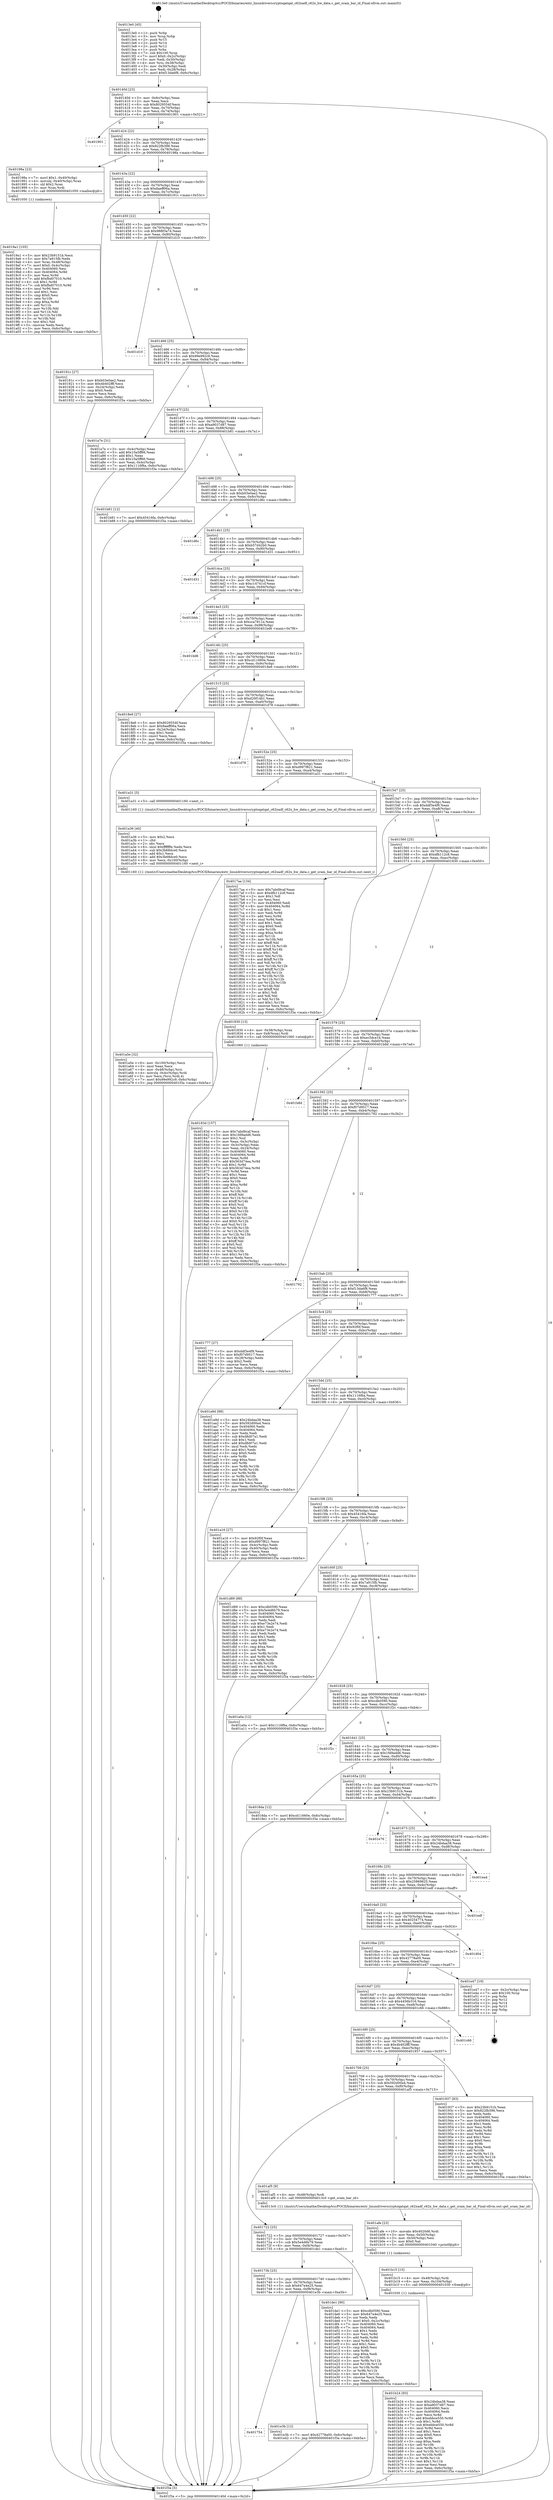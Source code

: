 digraph "0x4013e0" {
  label = "0x4013e0 (/mnt/c/Users/mathe/Desktop/tcc/POCII/binaries/extr_linuxdriverscryptoqatqat_c62xadf_c62x_hw_data.c_get_sram_bar_id_Final-ollvm.out::main(0))"
  labelloc = "t"
  node[shape=record]

  Entry [label="",width=0.3,height=0.3,shape=circle,fillcolor=black,style=filled]
  "0x40140d" [label="{
     0x40140d [23]\l
     | [instrs]\l
     &nbsp;&nbsp;0x40140d \<+3\>: mov -0x6c(%rbp),%eax\l
     &nbsp;&nbsp;0x401410 \<+2\>: mov %eax,%ecx\l
     &nbsp;&nbsp;0x401412 \<+6\>: sub $0x8029554f,%ecx\l
     &nbsp;&nbsp;0x401418 \<+3\>: mov %eax,-0x70(%rbp)\l
     &nbsp;&nbsp;0x40141b \<+3\>: mov %ecx,-0x74(%rbp)\l
     &nbsp;&nbsp;0x40141e \<+6\>: je 0000000000401901 \<main+0x521\>\l
  }"]
  "0x401901" [label="{
     0x401901\l
  }", style=dashed]
  "0x401424" [label="{
     0x401424 [22]\l
     | [instrs]\l
     &nbsp;&nbsp;0x401424 \<+5\>: jmp 0000000000401429 \<main+0x49\>\l
     &nbsp;&nbsp;0x401429 \<+3\>: mov -0x70(%rbp),%eax\l
     &nbsp;&nbsp;0x40142c \<+5\>: sub $0x822fb396,%eax\l
     &nbsp;&nbsp;0x401431 \<+3\>: mov %eax,-0x78(%rbp)\l
     &nbsp;&nbsp;0x401434 \<+6\>: je 000000000040198a \<main+0x5aa\>\l
  }"]
  Exit [label="",width=0.3,height=0.3,shape=circle,fillcolor=black,style=filled,peripheries=2]
  "0x40198a" [label="{
     0x40198a [23]\l
     | [instrs]\l
     &nbsp;&nbsp;0x40198a \<+7\>: movl $0x1,-0x40(%rbp)\l
     &nbsp;&nbsp;0x401991 \<+4\>: movslq -0x40(%rbp),%rax\l
     &nbsp;&nbsp;0x401995 \<+4\>: shl $0x2,%rax\l
     &nbsp;&nbsp;0x401999 \<+3\>: mov %rax,%rdi\l
     &nbsp;&nbsp;0x40199c \<+5\>: call 0000000000401050 \<malloc@plt\>\l
     | [calls]\l
     &nbsp;&nbsp;0x401050 \{1\} (unknown)\l
  }"]
  "0x40143a" [label="{
     0x40143a [22]\l
     | [instrs]\l
     &nbsp;&nbsp;0x40143a \<+5\>: jmp 000000000040143f \<main+0x5f\>\l
     &nbsp;&nbsp;0x40143f \<+3\>: mov -0x70(%rbp),%eax\l
     &nbsp;&nbsp;0x401442 \<+5\>: sub $0x8aeff06a,%eax\l
     &nbsp;&nbsp;0x401447 \<+3\>: mov %eax,-0x7c(%rbp)\l
     &nbsp;&nbsp;0x40144a \<+6\>: je 000000000040191c \<main+0x53c\>\l
  }"]
  "0x401754" [label="{
     0x401754\l
  }", style=dashed]
  "0x40191c" [label="{
     0x40191c [27]\l
     | [instrs]\l
     &nbsp;&nbsp;0x40191c \<+5\>: mov $0xb03e0ae2,%eax\l
     &nbsp;&nbsp;0x401921 \<+5\>: mov $0x4b402fff,%ecx\l
     &nbsp;&nbsp;0x401926 \<+3\>: mov -0x24(%rbp),%edx\l
     &nbsp;&nbsp;0x401929 \<+3\>: cmp $0x0,%edx\l
     &nbsp;&nbsp;0x40192c \<+3\>: cmove %ecx,%eax\l
     &nbsp;&nbsp;0x40192f \<+3\>: mov %eax,-0x6c(%rbp)\l
     &nbsp;&nbsp;0x401932 \<+5\>: jmp 0000000000401f3a \<main+0xb5a\>\l
  }"]
  "0x401450" [label="{
     0x401450 [22]\l
     | [instrs]\l
     &nbsp;&nbsp;0x401450 \<+5\>: jmp 0000000000401455 \<main+0x75\>\l
     &nbsp;&nbsp;0x401455 \<+3\>: mov -0x70(%rbp),%eax\l
     &nbsp;&nbsp;0x401458 \<+5\>: sub $0x988f3a74,%eax\l
     &nbsp;&nbsp;0x40145d \<+3\>: mov %eax,-0x80(%rbp)\l
     &nbsp;&nbsp;0x401460 \<+6\>: je 0000000000401d10 \<main+0x930\>\l
  }"]
  "0x401e3b" [label="{
     0x401e3b [12]\l
     | [instrs]\l
     &nbsp;&nbsp;0x401e3b \<+7\>: movl $0x42778a00,-0x6c(%rbp)\l
     &nbsp;&nbsp;0x401e42 \<+5\>: jmp 0000000000401f3a \<main+0xb5a\>\l
  }"]
  "0x401d10" [label="{
     0x401d10\l
  }", style=dashed]
  "0x401466" [label="{
     0x401466 [25]\l
     | [instrs]\l
     &nbsp;&nbsp;0x401466 \<+5\>: jmp 000000000040146b \<main+0x8b\>\l
     &nbsp;&nbsp;0x40146b \<+3\>: mov -0x70(%rbp),%eax\l
     &nbsp;&nbsp;0x40146e \<+5\>: sub $0x99e992c9,%eax\l
     &nbsp;&nbsp;0x401473 \<+6\>: mov %eax,-0x84(%rbp)\l
     &nbsp;&nbsp;0x401479 \<+6\>: je 0000000000401a7e \<main+0x69e\>\l
  }"]
  "0x40173b" [label="{
     0x40173b [25]\l
     | [instrs]\l
     &nbsp;&nbsp;0x40173b \<+5\>: jmp 0000000000401740 \<main+0x360\>\l
     &nbsp;&nbsp;0x401740 \<+3\>: mov -0x70(%rbp),%eax\l
     &nbsp;&nbsp;0x401743 \<+5\>: sub $0x647e4e25,%eax\l
     &nbsp;&nbsp;0x401748 \<+6\>: mov %eax,-0xf8(%rbp)\l
     &nbsp;&nbsp;0x40174e \<+6\>: je 0000000000401e3b \<main+0xa5b\>\l
  }"]
  "0x401a7e" [label="{
     0x401a7e [31]\l
     | [instrs]\l
     &nbsp;&nbsp;0x401a7e \<+3\>: mov -0x4c(%rbp),%eax\l
     &nbsp;&nbsp;0x401a81 \<+5\>: add $0x10a5ff66,%eax\l
     &nbsp;&nbsp;0x401a86 \<+3\>: add $0x1,%eax\l
     &nbsp;&nbsp;0x401a89 \<+5\>: sub $0x10a5ff66,%eax\l
     &nbsp;&nbsp;0x401a8e \<+3\>: mov %eax,-0x4c(%rbp)\l
     &nbsp;&nbsp;0x401a91 \<+7\>: movl $0x1116f6a,-0x6c(%rbp)\l
     &nbsp;&nbsp;0x401a98 \<+5\>: jmp 0000000000401f3a \<main+0xb5a\>\l
  }"]
  "0x40147f" [label="{
     0x40147f [25]\l
     | [instrs]\l
     &nbsp;&nbsp;0x40147f \<+5\>: jmp 0000000000401484 \<main+0xa4\>\l
     &nbsp;&nbsp;0x401484 \<+3\>: mov -0x70(%rbp),%eax\l
     &nbsp;&nbsp;0x401487 \<+5\>: sub $0xa9037d87,%eax\l
     &nbsp;&nbsp;0x40148c \<+6\>: mov %eax,-0x88(%rbp)\l
     &nbsp;&nbsp;0x401492 \<+6\>: je 0000000000401b81 \<main+0x7a1\>\l
  }"]
  "0x401de1" [label="{
     0x401de1 [90]\l
     | [instrs]\l
     &nbsp;&nbsp;0x401de1 \<+5\>: mov $0xcdb0590,%eax\l
     &nbsp;&nbsp;0x401de6 \<+5\>: mov $0x647e4e25,%ecx\l
     &nbsp;&nbsp;0x401deb \<+2\>: xor %edx,%edx\l
     &nbsp;&nbsp;0x401ded \<+7\>: movl $0x0,-0x2c(%rbp)\l
     &nbsp;&nbsp;0x401df4 \<+7\>: mov 0x404060,%esi\l
     &nbsp;&nbsp;0x401dfb \<+7\>: mov 0x404064,%edi\l
     &nbsp;&nbsp;0x401e02 \<+3\>: sub $0x1,%edx\l
     &nbsp;&nbsp;0x401e05 \<+3\>: mov %esi,%r8d\l
     &nbsp;&nbsp;0x401e08 \<+3\>: add %edx,%r8d\l
     &nbsp;&nbsp;0x401e0b \<+4\>: imul %r8d,%esi\l
     &nbsp;&nbsp;0x401e0f \<+3\>: and $0x1,%esi\l
     &nbsp;&nbsp;0x401e12 \<+3\>: cmp $0x0,%esi\l
     &nbsp;&nbsp;0x401e15 \<+4\>: sete %r9b\l
     &nbsp;&nbsp;0x401e19 \<+3\>: cmp $0xa,%edi\l
     &nbsp;&nbsp;0x401e1c \<+4\>: setl %r10b\l
     &nbsp;&nbsp;0x401e20 \<+3\>: mov %r9b,%r11b\l
     &nbsp;&nbsp;0x401e23 \<+3\>: and %r10b,%r11b\l
     &nbsp;&nbsp;0x401e26 \<+3\>: xor %r10b,%r9b\l
     &nbsp;&nbsp;0x401e29 \<+3\>: or %r9b,%r11b\l
     &nbsp;&nbsp;0x401e2c \<+4\>: test $0x1,%r11b\l
     &nbsp;&nbsp;0x401e30 \<+3\>: cmovne %ecx,%eax\l
     &nbsp;&nbsp;0x401e33 \<+3\>: mov %eax,-0x6c(%rbp)\l
     &nbsp;&nbsp;0x401e36 \<+5\>: jmp 0000000000401f3a \<main+0xb5a\>\l
  }"]
  "0x401b81" [label="{
     0x401b81 [12]\l
     | [instrs]\l
     &nbsp;&nbsp;0x401b81 \<+7\>: movl $0x45416fa,-0x6c(%rbp)\l
     &nbsp;&nbsp;0x401b88 \<+5\>: jmp 0000000000401f3a \<main+0xb5a\>\l
  }"]
  "0x401498" [label="{
     0x401498 [25]\l
     | [instrs]\l
     &nbsp;&nbsp;0x401498 \<+5\>: jmp 000000000040149d \<main+0xbd\>\l
     &nbsp;&nbsp;0x40149d \<+3\>: mov -0x70(%rbp),%eax\l
     &nbsp;&nbsp;0x4014a0 \<+5\>: sub $0xb03e0ae2,%eax\l
     &nbsp;&nbsp;0x4014a5 \<+6\>: mov %eax,-0x8c(%rbp)\l
     &nbsp;&nbsp;0x4014ab \<+6\>: je 0000000000401d6c \<main+0x98c\>\l
  }"]
  "0x401b24" [label="{
     0x401b24 [93]\l
     | [instrs]\l
     &nbsp;&nbsp;0x401b24 \<+5\>: mov $0x24bdaa38,%eax\l
     &nbsp;&nbsp;0x401b29 \<+5\>: mov $0xa9037d87,%esi\l
     &nbsp;&nbsp;0x401b2e \<+7\>: mov 0x404060,%ecx\l
     &nbsp;&nbsp;0x401b35 \<+7\>: mov 0x404064,%edx\l
     &nbsp;&nbsp;0x401b3c \<+3\>: mov %ecx,%r8d\l
     &nbsp;&nbsp;0x401b3f \<+7\>: add $0xebbce550,%r8d\l
     &nbsp;&nbsp;0x401b46 \<+4\>: sub $0x1,%r8d\l
     &nbsp;&nbsp;0x401b4a \<+7\>: sub $0xebbce550,%r8d\l
     &nbsp;&nbsp;0x401b51 \<+4\>: imul %r8d,%ecx\l
     &nbsp;&nbsp;0x401b55 \<+3\>: and $0x1,%ecx\l
     &nbsp;&nbsp;0x401b58 \<+3\>: cmp $0x0,%ecx\l
     &nbsp;&nbsp;0x401b5b \<+4\>: sete %r9b\l
     &nbsp;&nbsp;0x401b5f \<+3\>: cmp $0xa,%edx\l
     &nbsp;&nbsp;0x401b62 \<+4\>: setl %r10b\l
     &nbsp;&nbsp;0x401b66 \<+3\>: mov %r9b,%r11b\l
     &nbsp;&nbsp;0x401b69 \<+3\>: and %r10b,%r11b\l
     &nbsp;&nbsp;0x401b6c \<+3\>: xor %r10b,%r9b\l
     &nbsp;&nbsp;0x401b6f \<+3\>: or %r9b,%r11b\l
     &nbsp;&nbsp;0x401b72 \<+4\>: test $0x1,%r11b\l
     &nbsp;&nbsp;0x401b76 \<+3\>: cmovne %esi,%eax\l
     &nbsp;&nbsp;0x401b79 \<+3\>: mov %eax,-0x6c(%rbp)\l
     &nbsp;&nbsp;0x401b7c \<+5\>: jmp 0000000000401f3a \<main+0xb5a\>\l
  }"]
  "0x401d6c" [label="{
     0x401d6c\l
  }", style=dashed]
  "0x4014b1" [label="{
     0x4014b1 [25]\l
     | [instrs]\l
     &nbsp;&nbsp;0x4014b1 \<+5\>: jmp 00000000004014b6 \<main+0xd6\>\l
     &nbsp;&nbsp;0x4014b6 \<+3\>: mov -0x70(%rbp),%eax\l
     &nbsp;&nbsp;0x4014b9 \<+5\>: sub $0xb57d42b0,%eax\l
     &nbsp;&nbsp;0x4014be \<+6\>: mov %eax,-0x90(%rbp)\l
     &nbsp;&nbsp;0x4014c4 \<+6\>: je 0000000000401d31 \<main+0x951\>\l
  }"]
  "0x401b15" [label="{
     0x401b15 [15]\l
     | [instrs]\l
     &nbsp;&nbsp;0x401b15 \<+4\>: mov -0x48(%rbp),%rdi\l
     &nbsp;&nbsp;0x401b19 \<+6\>: mov %eax,-0x104(%rbp)\l
     &nbsp;&nbsp;0x401b1f \<+5\>: call 0000000000401030 \<free@plt\>\l
     | [calls]\l
     &nbsp;&nbsp;0x401030 \{1\} (unknown)\l
  }"]
  "0x401d31" [label="{
     0x401d31\l
  }", style=dashed]
  "0x4014ca" [label="{
     0x4014ca [25]\l
     | [instrs]\l
     &nbsp;&nbsp;0x4014ca \<+5\>: jmp 00000000004014cf \<main+0xef\>\l
     &nbsp;&nbsp;0x4014cf \<+3\>: mov -0x70(%rbp),%eax\l
     &nbsp;&nbsp;0x4014d2 \<+5\>: sub $0xc14741cf,%eax\l
     &nbsp;&nbsp;0x4014d7 \<+6\>: mov %eax,-0x94(%rbp)\l
     &nbsp;&nbsp;0x4014dd \<+6\>: je 0000000000401bbb \<main+0x7db\>\l
  }"]
  "0x401afe" [label="{
     0x401afe [23]\l
     | [instrs]\l
     &nbsp;&nbsp;0x401afe \<+10\>: movabs $0x4020d6,%rdi\l
     &nbsp;&nbsp;0x401b08 \<+3\>: mov %eax,-0x50(%rbp)\l
     &nbsp;&nbsp;0x401b0b \<+3\>: mov -0x50(%rbp),%esi\l
     &nbsp;&nbsp;0x401b0e \<+2\>: mov $0x0,%al\l
     &nbsp;&nbsp;0x401b10 \<+5\>: call 0000000000401040 \<printf@plt\>\l
     | [calls]\l
     &nbsp;&nbsp;0x401040 \{1\} (unknown)\l
  }"]
  "0x401bbb" [label="{
     0x401bbb\l
  }", style=dashed]
  "0x4014e3" [label="{
     0x4014e3 [25]\l
     | [instrs]\l
     &nbsp;&nbsp;0x4014e3 \<+5\>: jmp 00000000004014e8 \<main+0x108\>\l
     &nbsp;&nbsp;0x4014e8 \<+3\>: mov -0x70(%rbp),%eax\l
     &nbsp;&nbsp;0x4014eb \<+5\>: sub $0xcca7811e,%eax\l
     &nbsp;&nbsp;0x4014f0 \<+6\>: mov %eax,-0x98(%rbp)\l
     &nbsp;&nbsp;0x4014f6 \<+6\>: je 0000000000401bd6 \<main+0x7f6\>\l
  }"]
  "0x401722" [label="{
     0x401722 [25]\l
     | [instrs]\l
     &nbsp;&nbsp;0x401722 \<+5\>: jmp 0000000000401727 \<main+0x347\>\l
     &nbsp;&nbsp;0x401727 \<+3\>: mov -0x70(%rbp),%eax\l
     &nbsp;&nbsp;0x40172a \<+5\>: sub $0x5e4d6b79,%eax\l
     &nbsp;&nbsp;0x40172f \<+6\>: mov %eax,-0xf4(%rbp)\l
     &nbsp;&nbsp;0x401735 \<+6\>: je 0000000000401de1 \<main+0xa01\>\l
  }"]
  "0x401bd6" [label="{
     0x401bd6\l
  }", style=dashed]
  "0x4014fc" [label="{
     0x4014fc [25]\l
     | [instrs]\l
     &nbsp;&nbsp;0x4014fc \<+5\>: jmp 0000000000401501 \<main+0x121\>\l
     &nbsp;&nbsp;0x401501 \<+3\>: mov -0x70(%rbp),%eax\l
     &nbsp;&nbsp;0x401504 \<+5\>: sub $0xcd11660e,%eax\l
     &nbsp;&nbsp;0x401509 \<+6\>: mov %eax,-0x9c(%rbp)\l
     &nbsp;&nbsp;0x40150f \<+6\>: je 00000000004018e6 \<main+0x506\>\l
  }"]
  "0x401af5" [label="{
     0x401af5 [9]\l
     | [instrs]\l
     &nbsp;&nbsp;0x401af5 \<+4\>: mov -0x48(%rbp),%rdi\l
     &nbsp;&nbsp;0x401af9 \<+5\>: call 00000000004013c0 \<get_sram_bar_id\>\l
     | [calls]\l
     &nbsp;&nbsp;0x4013c0 \{1\} (/mnt/c/Users/mathe/Desktop/tcc/POCII/binaries/extr_linuxdriverscryptoqatqat_c62xadf_c62x_hw_data.c_get_sram_bar_id_Final-ollvm.out::get_sram_bar_id)\l
  }"]
  "0x4018e6" [label="{
     0x4018e6 [27]\l
     | [instrs]\l
     &nbsp;&nbsp;0x4018e6 \<+5\>: mov $0x8029554f,%eax\l
     &nbsp;&nbsp;0x4018eb \<+5\>: mov $0x8aeff06a,%ecx\l
     &nbsp;&nbsp;0x4018f0 \<+3\>: mov -0x24(%rbp),%edx\l
     &nbsp;&nbsp;0x4018f3 \<+3\>: cmp $0x1,%edx\l
     &nbsp;&nbsp;0x4018f6 \<+3\>: cmovl %ecx,%eax\l
     &nbsp;&nbsp;0x4018f9 \<+3\>: mov %eax,-0x6c(%rbp)\l
     &nbsp;&nbsp;0x4018fc \<+5\>: jmp 0000000000401f3a \<main+0xb5a\>\l
  }"]
  "0x401515" [label="{
     0x401515 [25]\l
     | [instrs]\l
     &nbsp;&nbsp;0x401515 \<+5\>: jmp 000000000040151a \<main+0x13a\>\l
     &nbsp;&nbsp;0x40151a \<+3\>: mov -0x70(%rbp),%eax\l
     &nbsp;&nbsp;0x40151d \<+5\>: sub $0xd20f14b1,%eax\l
     &nbsp;&nbsp;0x401522 \<+6\>: mov %eax,-0xa0(%rbp)\l
     &nbsp;&nbsp;0x401528 \<+6\>: je 0000000000401d78 \<main+0x998\>\l
  }"]
  "0x401a5e" [label="{
     0x401a5e [32]\l
     | [instrs]\l
     &nbsp;&nbsp;0x401a5e \<+6\>: mov -0x100(%rbp),%ecx\l
     &nbsp;&nbsp;0x401a64 \<+3\>: imul %eax,%ecx\l
     &nbsp;&nbsp;0x401a67 \<+4\>: mov -0x48(%rbp),%rsi\l
     &nbsp;&nbsp;0x401a6b \<+4\>: movslq -0x4c(%rbp),%rdi\l
     &nbsp;&nbsp;0x401a6f \<+3\>: mov %ecx,(%rsi,%rdi,4)\l
     &nbsp;&nbsp;0x401a72 \<+7\>: movl $0x99e992c9,-0x6c(%rbp)\l
     &nbsp;&nbsp;0x401a79 \<+5\>: jmp 0000000000401f3a \<main+0xb5a\>\l
  }"]
  "0x401d78" [label="{
     0x401d78\l
  }", style=dashed]
  "0x40152e" [label="{
     0x40152e [25]\l
     | [instrs]\l
     &nbsp;&nbsp;0x40152e \<+5\>: jmp 0000000000401533 \<main+0x153\>\l
     &nbsp;&nbsp;0x401533 \<+3\>: mov -0x70(%rbp),%eax\l
     &nbsp;&nbsp;0x401536 \<+5\>: sub $0xd997f821,%eax\l
     &nbsp;&nbsp;0x40153b \<+6\>: mov %eax,-0xa4(%rbp)\l
     &nbsp;&nbsp;0x401541 \<+6\>: je 0000000000401a31 \<main+0x651\>\l
  }"]
  "0x401a36" [label="{
     0x401a36 [40]\l
     | [instrs]\l
     &nbsp;&nbsp;0x401a36 \<+5\>: mov $0x2,%ecx\l
     &nbsp;&nbsp;0x401a3b \<+1\>: cltd\l
     &nbsp;&nbsp;0x401a3c \<+2\>: idiv %ecx\l
     &nbsp;&nbsp;0x401a3e \<+6\>: imul $0xfffffffe,%edx,%ecx\l
     &nbsp;&nbsp;0x401a44 \<+6\>: sub $0x3b68dce0,%ecx\l
     &nbsp;&nbsp;0x401a4a \<+3\>: add $0x1,%ecx\l
     &nbsp;&nbsp;0x401a4d \<+6\>: add $0x3b68dce0,%ecx\l
     &nbsp;&nbsp;0x401a53 \<+6\>: mov %ecx,-0x100(%rbp)\l
     &nbsp;&nbsp;0x401a59 \<+5\>: call 0000000000401160 \<next_i\>\l
     | [calls]\l
     &nbsp;&nbsp;0x401160 \{1\} (/mnt/c/Users/mathe/Desktop/tcc/POCII/binaries/extr_linuxdriverscryptoqatqat_c62xadf_c62x_hw_data.c_get_sram_bar_id_Final-ollvm.out::next_i)\l
  }"]
  "0x401a31" [label="{
     0x401a31 [5]\l
     | [instrs]\l
     &nbsp;&nbsp;0x401a31 \<+5\>: call 0000000000401160 \<next_i\>\l
     | [calls]\l
     &nbsp;&nbsp;0x401160 \{1\} (/mnt/c/Users/mathe/Desktop/tcc/POCII/binaries/extr_linuxdriverscryptoqatqat_c62xadf_c62x_hw_data.c_get_sram_bar_id_Final-ollvm.out::next_i)\l
  }"]
  "0x401547" [label="{
     0x401547 [25]\l
     | [instrs]\l
     &nbsp;&nbsp;0x401547 \<+5\>: jmp 000000000040154c \<main+0x16c\>\l
     &nbsp;&nbsp;0x40154c \<+3\>: mov -0x70(%rbp),%eax\l
     &nbsp;&nbsp;0x40154f \<+5\>: sub $0xddf3e4f9,%eax\l
     &nbsp;&nbsp;0x401554 \<+6\>: mov %eax,-0xa8(%rbp)\l
     &nbsp;&nbsp;0x40155a \<+6\>: je 00000000004017aa \<main+0x3ca\>\l
  }"]
  "0x4019a1" [label="{
     0x4019a1 [105]\l
     | [instrs]\l
     &nbsp;&nbsp;0x4019a1 \<+5\>: mov $0x23b9151b,%ecx\l
     &nbsp;&nbsp;0x4019a6 \<+5\>: mov $0x7a915fb,%edx\l
     &nbsp;&nbsp;0x4019ab \<+4\>: mov %rax,-0x48(%rbp)\l
     &nbsp;&nbsp;0x4019af \<+7\>: movl $0x0,-0x4c(%rbp)\l
     &nbsp;&nbsp;0x4019b6 \<+7\>: mov 0x404060,%esi\l
     &nbsp;&nbsp;0x4019bd \<+8\>: mov 0x404064,%r8d\l
     &nbsp;&nbsp;0x4019c5 \<+3\>: mov %esi,%r9d\l
     &nbsp;&nbsp;0x4019c8 \<+7\>: add $0xfbd07010,%r9d\l
     &nbsp;&nbsp;0x4019cf \<+4\>: sub $0x1,%r9d\l
     &nbsp;&nbsp;0x4019d3 \<+7\>: sub $0xfbd07010,%r9d\l
     &nbsp;&nbsp;0x4019da \<+4\>: imul %r9d,%esi\l
     &nbsp;&nbsp;0x4019de \<+3\>: and $0x1,%esi\l
     &nbsp;&nbsp;0x4019e1 \<+3\>: cmp $0x0,%esi\l
     &nbsp;&nbsp;0x4019e4 \<+4\>: sete %r10b\l
     &nbsp;&nbsp;0x4019e8 \<+4\>: cmp $0xa,%r8d\l
     &nbsp;&nbsp;0x4019ec \<+4\>: setl %r11b\l
     &nbsp;&nbsp;0x4019f0 \<+3\>: mov %r10b,%bl\l
     &nbsp;&nbsp;0x4019f3 \<+3\>: and %r11b,%bl\l
     &nbsp;&nbsp;0x4019f6 \<+3\>: xor %r11b,%r10b\l
     &nbsp;&nbsp;0x4019f9 \<+3\>: or %r10b,%bl\l
     &nbsp;&nbsp;0x4019fc \<+3\>: test $0x1,%bl\l
     &nbsp;&nbsp;0x4019ff \<+3\>: cmovne %edx,%ecx\l
     &nbsp;&nbsp;0x401a02 \<+3\>: mov %ecx,-0x6c(%rbp)\l
     &nbsp;&nbsp;0x401a05 \<+5\>: jmp 0000000000401f3a \<main+0xb5a\>\l
  }"]
  "0x4017aa" [label="{
     0x4017aa [134]\l
     | [instrs]\l
     &nbsp;&nbsp;0x4017aa \<+5\>: mov $0x7abd9caf,%eax\l
     &nbsp;&nbsp;0x4017af \<+5\>: mov $0xdfb112c8,%ecx\l
     &nbsp;&nbsp;0x4017b4 \<+2\>: mov $0x1,%dl\l
     &nbsp;&nbsp;0x4017b6 \<+2\>: xor %esi,%esi\l
     &nbsp;&nbsp;0x4017b8 \<+7\>: mov 0x404060,%edi\l
     &nbsp;&nbsp;0x4017bf \<+8\>: mov 0x404064,%r8d\l
     &nbsp;&nbsp;0x4017c7 \<+3\>: sub $0x1,%esi\l
     &nbsp;&nbsp;0x4017ca \<+3\>: mov %edi,%r9d\l
     &nbsp;&nbsp;0x4017cd \<+3\>: add %esi,%r9d\l
     &nbsp;&nbsp;0x4017d0 \<+4\>: imul %r9d,%edi\l
     &nbsp;&nbsp;0x4017d4 \<+3\>: and $0x1,%edi\l
     &nbsp;&nbsp;0x4017d7 \<+3\>: cmp $0x0,%edi\l
     &nbsp;&nbsp;0x4017da \<+4\>: sete %r10b\l
     &nbsp;&nbsp;0x4017de \<+4\>: cmp $0xa,%r8d\l
     &nbsp;&nbsp;0x4017e2 \<+4\>: setl %r11b\l
     &nbsp;&nbsp;0x4017e6 \<+3\>: mov %r10b,%bl\l
     &nbsp;&nbsp;0x4017e9 \<+3\>: xor $0xff,%bl\l
     &nbsp;&nbsp;0x4017ec \<+3\>: mov %r11b,%r14b\l
     &nbsp;&nbsp;0x4017ef \<+4\>: xor $0xff,%r14b\l
     &nbsp;&nbsp;0x4017f3 \<+3\>: xor $0x1,%dl\l
     &nbsp;&nbsp;0x4017f6 \<+3\>: mov %bl,%r15b\l
     &nbsp;&nbsp;0x4017f9 \<+4\>: and $0xff,%r15b\l
     &nbsp;&nbsp;0x4017fd \<+3\>: and %dl,%r10b\l
     &nbsp;&nbsp;0x401800 \<+3\>: mov %r14b,%r12b\l
     &nbsp;&nbsp;0x401803 \<+4\>: and $0xff,%r12b\l
     &nbsp;&nbsp;0x401807 \<+3\>: and %dl,%r11b\l
     &nbsp;&nbsp;0x40180a \<+3\>: or %r10b,%r15b\l
     &nbsp;&nbsp;0x40180d \<+3\>: or %r11b,%r12b\l
     &nbsp;&nbsp;0x401810 \<+3\>: xor %r12b,%r15b\l
     &nbsp;&nbsp;0x401813 \<+3\>: or %r14b,%bl\l
     &nbsp;&nbsp;0x401816 \<+3\>: xor $0xff,%bl\l
     &nbsp;&nbsp;0x401819 \<+3\>: or $0x1,%dl\l
     &nbsp;&nbsp;0x40181c \<+2\>: and %dl,%bl\l
     &nbsp;&nbsp;0x40181e \<+3\>: or %bl,%r15b\l
     &nbsp;&nbsp;0x401821 \<+4\>: test $0x1,%r15b\l
     &nbsp;&nbsp;0x401825 \<+3\>: cmovne %ecx,%eax\l
     &nbsp;&nbsp;0x401828 \<+3\>: mov %eax,-0x6c(%rbp)\l
     &nbsp;&nbsp;0x40182b \<+5\>: jmp 0000000000401f3a \<main+0xb5a\>\l
  }"]
  "0x401560" [label="{
     0x401560 [25]\l
     | [instrs]\l
     &nbsp;&nbsp;0x401560 \<+5\>: jmp 0000000000401565 \<main+0x185\>\l
     &nbsp;&nbsp;0x401565 \<+3\>: mov -0x70(%rbp),%eax\l
     &nbsp;&nbsp;0x401568 \<+5\>: sub $0xdfb112c8,%eax\l
     &nbsp;&nbsp;0x40156d \<+6\>: mov %eax,-0xac(%rbp)\l
     &nbsp;&nbsp;0x401573 \<+6\>: je 0000000000401830 \<main+0x450\>\l
  }"]
  "0x401709" [label="{
     0x401709 [25]\l
     | [instrs]\l
     &nbsp;&nbsp;0x401709 \<+5\>: jmp 000000000040170e \<main+0x32e\>\l
     &nbsp;&nbsp;0x40170e \<+3\>: mov -0x70(%rbp),%eax\l
     &nbsp;&nbsp;0x401711 \<+5\>: sub $0x592d00a4,%eax\l
     &nbsp;&nbsp;0x401716 \<+6\>: mov %eax,-0xf0(%rbp)\l
     &nbsp;&nbsp;0x40171c \<+6\>: je 0000000000401af5 \<main+0x715\>\l
  }"]
  "0x401830" [label="{
     0x401830 [13]\l
     | [instrs]\l
     &nbsp;&nbsp;0x401830 \<+4\>: mov -0x38(%rbp),%rax\l
     &nbsp;&nbsp;0x401834 \<+4\>: mov 0x8(%rax),%rdi\l
     &nbsp;&nbsp;0x401838 \<+5\>: call 0000000000401060 \<atoi@plt\>\l
     | [calls]\l
     &nbsp;&nbsp;0x401060 \{1\} (unknown)\l
  }"]
  "0x401579" [label="{
     0x401579 [25]\l
     | [instrs]\l
     &nbsp;&nbsp;0x401579 \<+5\>: jmp 000000000040157e \<main+0x19e\>\l
     &nbsp;&nbsp;0x40157e \<+3\>: mov -0x70(%rbp),%eax\l
     &nbsp;&nbsp;0x401581 \<+5\>: sub $0xec5dce1b,%eax\l
     &nbsp;&nbsp;0x401586 \<+6\>: mov %eax,-0xb0(%rbp)\l
     &nbsp;&nbsp;0x40158c \<+6\>: je 0000000000401b8d \<main+0x7ad\>\l
  }"]
  "0x401937" [label="{
     0x401937 [83]\l
     | [instrs]\l
     &nbsp;&nbsp;0x401937 \<+5\>: mov $0x23b9151b,%eax\l
     &nbsp;&nbsp;0x40193c \<+5\>: mov $0x822fb396,%ecx\l
     &nbsp;&nbsp;0x401941 \<+2\>: xor %edx,%edx\l
     &nbsp;&nbsp;0x401943 \<+7\>: mov 0x404060,%esi\l
     &nbsp;&nbsp;0x40194a \<+7\>: mov 0x404064,%edi\l
     &nbsp;&nbsp;0x401951 \<+3\>: sub $0x1,%edx\l
     &nbsp;&nbsp;0x401954 \<+3\>: mov %esi,%r8d\l
     &nbsp;&nbsp;0x401957 \<+3\>: add %edx,%r8d\l
     &nbsp;&nbsp;0x40195a \<+4\>: imul %r8d,%esi\l
     &nbsp;&nbsp;0x40195e \<+3\>: and $0x1,%esi\l
     &nbsp;&nbsp;0x401961 \<+3\>: cmp $0x0,%esi\l
     &nbsp;&nbsp;0x401964 \<+4\>: sete %r9b\l
     &nbsp;&nbsp;0x401968 \<+3\>: cmp $0xa,%edi\l
     &nbsp;&nbsp;0x40196b \<+4\>: setl %r10b\l
     &nbsp;&nbsp;0x40196f \<+3\>: mov %r9b,%r11b\l
     &nbsp;&nbsp;0x401972 \<+3\>: and %r10b,%r11b\l
     &nbsp;&nbsp;0x401975 \<+3\>: xor %r10b,%r9b\l
     &nbsp;&nbsp;0x401978 \<+3\>: or %r9b,%r11b\l
     &nbsp;&nbsp;0x40197b \<+4\>: test $0x1,%r11b\l
     &nbsp;&nbsp;0x40197f \<+3\>: cmovne %ecx,%eax\l
     &nbsp;&nbsp;0x401982 \<+3\>: mov %eax,-0x6c(%rbp)\l
     &nbsp;&nbsp;0x401985 \<+5\>: jmp 0000000000401f3a \<main+0xb5a\>\l
  }"]
  "0x401b8d" [label="{
     0x401b8d\l
  }", style=dashed]
  "0x401592" [label="{
     0x401592 [25]\l
     | [instrs]\l
     &nbsp;&nbsp;0x401592 \<+5\>: jmp 0000000000401597 \<main+0x1b7\>\l
     &nbsp;&nbsp;0x401597 \<+3\>: mov -0x70(%rbp),%eax\l
     &nbsp;&nbsp;0x40159a \<+5\>: sub $0xf07d9517,%eax\l
     &nbsp;&nbsp;0x40159f \<+6\>: mov %eax,-0xb4(%rbp)\l
     &nbsp;&nbsp;0x4015a5 \<+6\>: je 0000000000401792 \<main+0x3b2\>\l
  }"]
  "0x4016f0" [label="{
     0x4016f0 [25]\l
     | [instrs]\l
     &nbsp;&nbsp;0x4016f0 \<+5\>: jmp 00000000004016f5 \<main+0x315\>\l
     &nbsp;&nbsp;0x4016f5 \<+3\>: mov -0x70(%rbp),%eax\l
     &nbsp;&nbsp;0x4016f8 \<+5\>: sub $0x4b402fff,%eax\l
     &nbsp;&nbsp;0x4016fd \<+6\>: mov %eax,-0xec(%rbp)\l
     &nbsp;&nbsp;0x401703 \<+6\>: je 0000000000401937 \<main+0x557\>\l
  }"]
  "0x401792" [label="{
     0x401792\l
  }", style=dashed]
  "0x4015ab" [label="{
     0x4015ab [25]\l
     | [instrs]\l
     &nbsp;&nbsp;0x4015ab \<+5\>: jmp 00000000004015b0 \<main+0x1d0\>\l
     &nbsp;&nbsp;0x4015b0 \<+3\>: mov -0x70(%rbp),%eax\l
     &nbsp;&nbsp;0x4015b3 \<+5\>: sub $0xf13da6f8,%eax\l
     &nbsp;&nbsp;0x4015b8 \<+6\>: mov %eax,-0xb8(%rbp)\l
     &nbsp;&nbsp;0x4015be \<+6\>: je 0000000000401777 \<main+0x397\>\l
  }"]
  "0x401c66" [label="{
     0x401c66\l
  }", style=dashed]
  "0x401777" [label="{
     0x401777 [27]\l
     | [instrs]\l
     &nbsp;&nbsp;0x401777 \<+5\>: mov $0xddf3e4f9,%eax\l
     &nbsp;&nbsp;0x40177c \<+5\>: mov $0xf07d9517,%ecx\l
     &nbsp;&nbsp;0x401781 \<+3\>: mov -0x28(%rbp),%edx\l
     &nbsp;&nbsp;0x401784 \<+3\>: cmp $0x2,%edx\l
     &nbsp;&nbsp;0x401787 \<+3\>: cmovne %ecx,%eax\l
     &nbsp;&nbsp;0x40178a \<+3\>: mov %eax,-0x6c(%rbp)\l
     &nbsp;&nbsp;0x40178d \<+5\>: jmp 0000000000401f3a \<main+0xb5a\>\l
  }"]
  "0x4015c4" [label="{
     0x4015c4 [25]\l
     | [instrs]\l
     &nbsp;&nbsp;0x4015c4 \<+5\>: jmp 00000000004015c9 \<main+0x1e9\>\l
     &nbsp;&nbsp;0x4015c9 \<+3\>: mov -0x70(%rbp),%eax\l
     &nbsp;&nbsp;0x4015cc \<+5\>: sub $0x92f0f,%eax\l
     &nbsp;&nbsp;0x4015d1 \<+6\>: mov %eax,-0xbc(%rbp)\l
     &nbsp;&nbsp;0x4015d7 \<+6\>: je 0000000000401a9d \<main+0x6bd\>\l
  }"]
  "0x401f3a" [label="{
     0x401f3a [5]\l
     | [instrs]\l
     &nbsp;&nbsp;0x401f3a \<+5\>: jmp 000000000040140d \<main+0x2d\>\l
  }"]
  "0x4013e0" [label="{
     0x4013e0 [45]\l
     | [instrs]\l
     &nbsp;&nbsp;0x4013e0 \<+1\>: push %rbp\l
     &nbsp;&nbsp;0x4013e1 \<+3\>: mov %rsp,%rbp\l
     &nbsp;&nbsp;0x4013e4 \<+2\>: push %r15\l
     &nbsp;&nbsp;0x4013e6 \<+2\>: push %r14\l
     &nbsp;&nbsp;0x4013e8 \<+2\>: push %r12\l
     &nbsp;&nbsp;0x4013ea \<+1\>: push %rbx\l
     &nbsp;&nbsp;0x4013eb \<+7\>: sub $0x100,%rsp\l
     &nbsp;&nbsp;0x4013f2 \<+7\>: movl $0x0,-0x2c(%rbp)\l
     &nbsp;&nbsp;0x4013f9 \<+3\>: mov %edi,-0x30(%rbp)\l
     &nbsp;&nbsp;0x4013fc \<+4\>: mov %rsi,-0x38(%rbp)\l
     &nbsp;&nbsp;0x401400 \<+3\>: mov -0x30(%rbp),%edi\l
     &nbsp;&nbsp;0x401403 \<+3\>: mov %edi,-0x28(%rbp)\l
     &nbsp;&nbsp;0x401406 \<+7\>: movl $0xf13da6f8,-0x6c(%rbp)\l
  }"]
  "0x40183d" [label="{
     0x40183d [157]\l
     | [instrs]\l
     &nbsp;&nbsp;0x40183d \<+5\>: mov $0x7abd9caf,%ecx\l
     &nbsp;&nbsp;0x401842 \<+5\>: mov $0x1fd9add6,%edx\l
     &nbsp;&nbsp;0x401847 \<+3\>: mov $0x1,%sil\l
     &nbsp;&nbsp;0x40184a \<+3\>: mov %eax,-0x3c(%rbp)\l
     &nbsp;&nbsp;0x40184d \<+3\>: mov -0x3c(%rbp),%eax\l
     &nbsp;&nbsp;0x401850 \<+3\>: mov %eax,-0x24(%rbp)\l
     &nbsp;&nbsp;0x401853 \<+7\>: mov 0x404060,%eax\l
     &nbsp;&nbsp;0x40185a \<+8\>: mov 0x404064,%r8d\l
     &nbsp;&nbsp;0x401862 \<+3\>: mov %eax,%r9d\l
     &nbsp;&nbsp;0x401865 \<+7\>: add $0x563d74ea,%r9d\l
     &nbsp;&nbsp;0x40186c \<+4\>: sub $0x1,%r9d\l
     &nbsp;&nbsp;0x401870 \<+7\>: sub $0x563d74ea,%r9d\l
     &nbsp;&nbsp;0x401877 \<+4\>: imul %r9d,%eax\l
     &nbsp;&nbsp;0x40187b \<+3\>: and $0x1,%eax\l
     &nbsp;&nbsp;0x40187e \<+3\>: cmp $0x0,%eax\l
     &nbsp;&nbsp;0x401881 \<+4\>: sete %r10b\l
     &nbsp;&nbsp;0x401885 \<+4\>: cmp $0xa,%r8d\l
     &nbsp;&nbsp;0x401889 \<+4\>: setl %r11b\l
     &nbsp;&nbsp;0x40188d \<+3\>: mov %r10b,%bl\l
     &nbsp;&nbsp;0x401890 \<+3\>: xor $0xff,%bl\l
     &nbsp;&nbsp;0x401893 \<+3\>: mov %r11b,%r14b\l
     &nbsp;&nbsp;0x401896 \<+4\>: xor $0xff,%r14b\l
     &nbsp;&nbsp;0x40189a \<+4\>: xor $0x0,%sil\l
     &nbsp;&nbsp;0x40189e \<+3\>: mov %bl,%r15b\l
     &nbsp;&nbsp;0x4018a1 \<+4\>: and $0x0,%r15b\l
     &nbsp;&nbsp;0x4018a5 \<+3\>: and %sil,%r10b\l
     &nbsp;&nbsp;0x4018a8 \<+3\>: mov %r14b,%r12b\l
     &nbsp;&nbsp;0x4018ab \<+4\>: and $0x0,%r12b\l
     &nbsp;&nbsp;0x4018af \<+3\>: and %sil,%r11b\l
     &nbsp;&nbsp;0x4018b2 \<+3\>: or %r10b,%r15b\l
     &nbsp;&nbsp;0x4018b5 \<+3\>: or %r11b,%r12b\l
     &nbsp;&nbsp;0x4018b8 \<+3\>: xor %r12b,%r15b\l
     &nbsp;&nbsp;0x4018bb \<+3\>: or %r14b,%bl\l
     &nbsp;&nbsp;0x4018be \<+3\>: xor $0xff,%bl\l
     &nbsp;&nbsp;0x4018c1 \<+4\>: or $0x0,%sil\l
     &nbsp;&nbsp;0x4018c5 \<+3\>: and %sil,%bl\l
     &nbsp;&nbsp;0x4018c8 \<+3\>: or %bl,%r15b\l
     &nbsp;&nbsp;0x4018cb \<+4\>: test $0x1,%r15b\l
     &nbsp;&nbsp;0x4018cf \<+3\>: cmovne %edx,%ecx\l
     &nbsp;&nbsp;0x4018d2 \<+3\>: mov %ecx,-0x6c(%rbp)\l
     &nbsp;&nbsp;0x4018d5 \<+5\>: jmp 0000000000401f3a \<main+0xb5a\>\l
  }"]
  "0x4016d7" [label="{
     0x4016d7 [25]\l
     | [instrs]\l
     &nbsp;&nbsp;0x4016d7 \<+5\>: jmp 00000000004016dc \<main+0x2fc\>\l
     &nbsp;&nbsp;0x4016dc \<+3\>: mov -0x70(%rbp),%eax\l
     &nbsp;&nbsp;0x4016df \<+5\>: sub $0x4456b316,%eax\l
     &nbsp;&nbsp;0x4016e4 \<+6\>: mov %eax,-0xe8(%rbp)\l
     &nbsp;&nbsp;0x4016ea \<+6\>: je 0000000000401c66 \<main+0x886\>\l
  }"]
  "0x401a9d" [label="{
     0x401a9d [88]\l
     | [instrs]\l
     &nbsp;&nbsp;0x401a9d \<+5\>: mov $0x24bdaa38,%eax\l
     &nbsp;&nbsp;0x401aa2 \<+5\>: mov $0x592d00a4,%ecx\l
     &nbsp;&nbsp;0x401aa7 \<+7\>: mov 0x404060,%edx\l
     &nbsp;&nbsp;0x401aae \<+7\>: mov 0x404064,%esi\l
     &nbsp;&nbsp;0x401ab5 \<+2\>: mov %edx,%edi\l
     &nbsp;&nbsp;0x401ab7 \<+6\>: sub $0xd8d07a1,%edi\l
     &nbsp;&nbsp;0x401abd \<+3\>: sub $0x1,%edi\l
     &nbsp;&nbsp;0x401ac0 \<+6\>: add $0xd8d07a1,%edi\l
     &nbsp;&nbsp;0x401ac6 \<+3\>: imul %edi,%edx\l
     &nbsp;&nbsp;0x401ac9 \<+3\>: and $0x1,%edx\l
     &nbsp;&nbsp;0x401acc \<+3\>: cmp $0x0,%edx\l
     &nbsp;&nbsp;0x401acf \<+4\>: sete %r8b\l
     &nbsp;&nbsp;0x401ad3 \<+3\>: cmp $0xa,%esi\l
     &nbsp;&nbsp;0x401ad6 \<+4\>: setl %r9b\l
     &nbsp;&nbsp;0x401ada \<+3\>: mov %r8b,%r10b\l
     &nbsp;&nbsp;0x401add \<+3\>: and %r9b,%r10b\l
     &nbsp;&nbsp;0x401ae0 \<+3\>: xor %r9b,%r8b\l
     &nbsp;&nbsp;0x401ae3 \<+3\>: or %r8b,%r10b\l
     &nbsp;&nbsp;0x401ae6 \<+4\>: test $0x1,%r10b\l
     &nbsp;&nbsp;0x401aea \<+3\>: cmovne %ecx,%eax\l
     &nbsp;&nbsp;0x401aed \<+3\>: mov %eax,-0x6c(%rbp)\l
     &nbsp;&nbsp;0x401af0 \<+5\>: jmp 0000000000401f3a \<main+0xb5a\>\l
  }"]
  "0x4015dd" [label="{
     0x4015dd [25]\l
     | [instrs]\l
     &nbsp;&nbsp;0x4015dd \<+5\>: jmp 00000000004015e2 \<main+0x202\>\l
     &nbsp;&nbsp;0x4015e2 \<+3\>: mov -0x70(%rbp),%eax\l
     &nbsp;&nbsp;0x4015e5 \<+5\>: sub $0x1116f6a,%eax\l
     &nbsp;&nbsp;0x4015ea \<+6\>: mov %eax,-0xc0(%rbp)\l
     &nbsp;&nbsp;0x4015f0 \<+6\>: je 0000000000401a16 \<main+0x636\>\l
  }"]
  "0x401e47" [label="{
     0x401e47 [19]\l
     | [instrs]\l
     &nbsp;&nbsp;0x401e47 \<+3\>: mov -0x2c(%rbp),%eax\l
     &nbsp;&nbsp;0x401e4a \<+7\>: add $0x100,%rsp\l
     &nbsp;&nbsp;0x401e51 \<+1\>: pop %rbx\l
     &nbsp;&nbsp;0x401e52 \<+2\>: pop %r12\l
     &nbsp;&nbsp;0x401e54 \<+2\>: pop %r14\l
     &nbsp;&nbsp;0x401e56 \<+2\>: pop %r15\l
     &nbsp;&nbsp;0x401e58 \<+1\>: pop %rbp\l
     &nbsp;&nbsp;0x401e59 \<+1\>: ret\l
  }"]
  "0x401a16" [label="{
     0x401a16 [27]\l
     | [instrs]\l
     &nbsp;&nbsp;0x401a16 \<+5\>: mov $0x92f0f,%eax\l
     &nbsp;&nbsp;0x401a1b \<+5\>: mov $0xd997f821,%ecx\l
     &nbsp;&nbsp;0x401a20 \<+3\>: mov -0x4c(%rbp),%edx\l
     &nbsp;&nbsp;0x401a23 \<+3\>: cmp -0x40(%rbp),%edx\l
     &nbsp;&nbsp;0x401a26 \<+3\>: cmovl %ecx,%eax\l
     &nbsp;&nbsp;0x401a29 \<+3\>: mov %eax,-0x6c(%rbp)\l
     &nbsp;&nbsp;0x401a2c \<+5\>: jmp 0000000000401f3a \<main+0xb5a\>\l
  }"]
  "0x4015f6" [label="{
     0x4015f6 [25]\l
     | [instrs]\l
     &nbsp;&nbsp;0x4015f6 \<+5\>: jmp 00000000004015fb \<main+0x21b\>\l
     &nbsp;&nbsp;0x4015fb \<+3\>: mov -0x70(%rbp),%eax\l
     &nbsp;&nbsp;0x4015fe \<+5\>: sub $0x45416fa,%eax\l
     &nbsp;&nbsp;0x401603 \<+6\>: mov %eax,-0xc4(%rbp)\l
     &nbsp;&nbsp;0x401609 \<+6\>: je 0000000000401d89 \<main+0x9a9\>\l
  }"]
  "0x4016be" [label="{
     0x4016be [25]\l
     | [instrs]\l
     &nbsp;&nbsp;0x4016be \<+5\>: jmp 00000000004016c3 \<main+0x2e3\>\l
     &nbsp;&nbsp;0x4016c3 \<+3\>: mov -0x70(%rbp),%eax\l
     &nbsp;&nbsp;0x4016c6 \<+5\>: sub $0x42778a00,%eax\l
     &nbsp;&nbsp;0x4016cb \<+6\>: mov %eax,-0xe4(%rbp)\l
     &nbsp;&nbsp;0x4016d1 \<+6\>: je 0000000000401e47 \<main+0xa67\>\l
  }"]
  "0x401d89" [label="{
     0x401d89 [88]\l
     | [instrs]\l
     &nbsp;&nbsp;0x401d89 \<+5\>: mov $0xcdb0590,%eax\l
     &nbsp;&nbsp;0x401d8e \<+5\>: mov $0x5e4d6b79,%ecx\l
     &nbsp;&nbsp;0x401d93 \<+7\>: mov 0x404060,%edx\l
     &nbsp;&nbsp;0x401d9a \<+7\>: mov 0x404064,%esi\l
     &nbsp;&nbsp;0x401da1 \<+2\>: mov %edx,%edi\l
     &nbsp;&nbsp;0x401da3 \<+6\>: sub $0xe73e2e74,%edi\l
     &nbsp;&nbsp;0x401da9 \<+3\>: sub $0x1,%edi\l
     &nbsp;&nbsp;0x401dac \<+6\>: add $0xe73e2e74,%edi\l
     &nbsp;&nbsp;0x401db2 \<+3\>: imul %edi,%edx\l
     &nbsp;&nbsp;0x401db5 \<+3\>: and $0x1,%edx\l
     &nbsp;&nbsp;0x401db8 \<+3\>: cmp $0x0,%edx\l
     &nbsp;&nbsp;0x401dbb \<+4\>: sete %r8b\l
     &nbsp;&nbsp;0x401dbf \<+3\>: cmp $0xa,%esi\l
     &nbsp;&nbsp;0x401dc2 \<+4\>: setl %r9b\l
     &nbsp;&nbsp;0x401dc6 \<+3\>: mov %r8b,%r10b\l
     &nbsp;&nbsp;0x401dc9 \<+3\>: and %r9b,%r10b\l
     &nbsp;&nbsp;0x401dcc \<+3\>: xor %r9b,%r8b\l
     &nbsp;&nbsp;0x401dcf \<+3\>: or %r8b,%r10b\l
     &nbsp;&nbsp;0x401dd2 \<+4\>: test $0x1,%r10b\l
     &nbsp;&nbsp;0x401dd6 \<+3\>: cmovne %ecx,%eax\l
     &nbsp;&nbsp;0x401dd9 \<+3\>: mov %eax,-0x6c(%rbp)\l
     &nbsp;&nbsp;0x401ddc \<+5\>: jmp 0000000000401f3a \<main+0xb5a\>\l
  }"]
  "0x40160f" [label="{
     0x40160f [25]\l
     | [instrs]\l
     &nbsp;&nbsp;0x40160f \<+5\>: jmp 0000000000401614 \<main+0x234\>\l
     &nbsp;&nbsp;0x401614 \<+3\>: mov -0x70(%rbp),%eax\l
     &nbsp;&nbsp;0x401617 \<+5\>: sub $0x7a915fb,%eax\l
     &nbsp;&nbsp;0x40161c \<+6\>: mov %eax,-0xc8(%rbp)\l
     &nbsp;&nbsp;0x401622 \<+6\>: je 0000000000401a0a \<main+0x62a\>\l
  }"]
  "0x401d04" [label="{
     0x401d04\l
  }", style=dashed]
  "0x401a0a" [label="{
     0x401a0a [12]\l
     | [instrs]\l
     &nbsp;&nbsp;0x401a0a \<+7\>: movl $0x1116f6a,-0x6c(%rbp)\l
     &nbsp;&nbsp;0x401a11 \<+5\>: jmp 0000000000401f3a \<main+0xb5a\>\l
  }"]
  "0x401628" [label="{
     0x401628 [25]\l
     | [instrs]\l
     &nbsp;&nbsp;0x401628 \<+5\>: jmp 000000000040162d \<main+0x24d\>\l
     &nbsp;&nbsp;0x40162d \<+3\>: mov -0x70(%rbp),%eax\l
     &nbsp;&nbsp;0x401630 \<+5\>: sub $0xcdb0590,%eax\l
     &nbsp;&nbsp;0x401635 \<+6\>: mov %eax,-0xcc(%rbp)\l
     &nbsp;&nbsp;0x40163b \<+6\>: je 0000000000401f2c \<main+0xb4c\>\l
  }"]
  "0x4016a5" [label="{
     0x4016a5 [25]\l
     | [instrs]\l
     &nbsp;&nbsp;0x4016a5 \<+5\>: jmp 00000000004016aa \<main+0x2ca\>\l
     &nbsp;&nbsp;0x4016aa \<+3\>: mov -0x70(%rbp),%eax\l
     &nbsp;&nbsp;0x4016ad \<+5\>: sub $0x40254774,%eax\l
     &nbsp;&nbsp;0x4016b2 \<+6\>: mov %eax,-0xe0(%rbp)\l
     &nbsp;&nbsp;0x4016b8 \<+6\>: je 0000000000401d04 \<main+0x924\>\l
  }"]
  "0x401f2c" [label="{
     0x401f2c\l
  }", style=dashed]
  "0x401641" [label="{
     0x401641 [25]\l
     | [instrs]\l
     &nbsp;&nbsp;0x401641 \<+5\>: jmp 0000000000401646 \<main+0x266\>\l
     &nbsp;&nbsp;0x401646 \<+3\>: mov -0x70(%rbp),%eax\l
     &nbsp;&nbsp;0x401649 \<+5\>: sub $0x1fd9add6,%eax\l
     &nbsp;&nbsp;0x40164e \<+6\>: mov %eax,-0xd0(%rbp)\l
     &nbsp;&nbsp;0x401654 \<+6\>: je 00000000004018da \<main+0x4fa\>\l
  }"]
  "0x401edf" [label="{
     0x401edf\l
  }", style=dashed]
  "0x4018da" [label="{
     0x4018da [12]\l
     | [instrs]\l
     &nbsp;&nbsp;0x4018da \<+7\>: movl $0xcd11660e,-0x6c(%rbp)\l
     &nbsp;&nbsp;0x4018e1 \<+5\>: jmp 0000000000401f3a \<main+0xb5a\>\l
  }"]
  "0x40165a" [label="{
     0x40165a [25]\l
     | [instrs]\l
     &nbsp;&nbsp;0x40165a \<+5\>: jmp 000000000040165f \<main+0x27f\>\l
     &nbsp;&nbsp;0x40165f \<+3\>: mov -0x70(%rbp),%eax\l
     &nbsp;&nbsp;0x401662 \<+5\>: sub $0x23b9151b,%eax\l
     &nbsp;&nbsp;0x401667 \<+6\>: mov %eax,-0xd4(%rbp)\l
     &nbsp;&nbsp;0x40166d \<+6\>: je 0000000000401e76 \<main+0xa96\>\l
  }"]
  "0x40168c" [label="{
     0x40168c [25]\l
     | [instrs]\l
     &nbsp;&nbsp;0x40168c \<+5\>: jmp 0000000000401691 \<main+0x2b1\>\l
     &nbsp;&nbsp;0x401691 \<+3\>: mov -0x70(%rbp),%eax\l
     &nbsp;&nbsp;0x401694 \<+5\>: sub $0x25869625,%eax\l
     &nbsp;&nbsp;0x401699 \<+6\>: mov %eax,-0xdc(%rbp)\l
     &nbsp;&nbsp;0x40169f \<+6\>: je 0000000000401edf \<main+0xaff\>\l
  }"]
  "0x401e76" [label="{
     0x401e76\l
  }", style=dashed]
  "0x401673" [label="{
     0x401673 [25]\l
     | [instrs]\l
     &nbsp;&nbsp;0x401673 \<+5\>: jmp 0000000000401678 \<main+0x298\>\l
     &nbsp;&nbsp;0x401678 \<+3\>: mov -0x70(%rbp),%eax\l
     &nbsp;&nbsp;0x40167b \<+5\>: sub $0x24bdaa38,%eax\l
     &nbsp;&nbsp;0x401680 \<+6\>: mov %eax,-0xd8(%rbp)\l
     &nbsp;&nbsp;0x401686 \<+6\>: je 0000000000401ea4 \<main+0xac4\>\l
  }"]
  "0x401ea4" [label="{
     0x401ea4\l
  }", style=dashed]
  Entry -> "0x4013e0" [label=" 1"]
  "0x40140d" -> "0x401901" [label=" 0"]
  "0x40140d" -> "0x401424" [label=" 20"]
  "0x401e47" -> Exit [label=" 1"]
  "0x401424" -> "0x40198a" [label=" 1"]
  "0x401424" -> "0x40143a" [label=" 19"]
  "0x401e3b" -> "0x401f3a" [label=" 1"]
  "0x40143a" -> "0x40191c" [label=" 1"]
  "0x40143a" -> "0x401450" [label=" 18"]
  "0x40173b" -> "0x401754" [label=" 0"]
  "0x401450" -> "0x401d10" [label=" 0"]
  "0x401450" -> "0x401466" [label=" 18"]
  "0x40173b" -> "0x401e3b" [label=" 1"]
  "0x401466" -> "0x401a7e" [label=" 1"]
  "0x401466" -> "0x40147f" [label=" 17"]
  "0x401de1" -> "0x401f3a" [label=" 1"]
  "0x40147f" -> "0x401b81" [label=" 1"]
  "0x40147f" -> "0x401498" [label=" 16"]
  "0x401722" -> "0x40173b" [label=" 1"]
  "0x401498" -> "0x401d6c" [label=" 0"]
  "0x401498" -> "0x4014b1" [label=" 16"]
  "0x401722" -> "0x401de1" [label=" 1"]
  "0x4014b1" -> "0x401d31" [label=" 0"]
  "0x4014b1" -> "0x4014ca" [label=" 16"]
  "0x401d89" -> "0x401f3a" [label=" 1"]
  "0x4014ca" -> "0x401bbb" [label=" 0"]
  "0x4014ca" -> "0x4014e3" [label=" 16"]
  "0x401b81" -> "0x401f3a" [label=" 1"]
  "0x4014e3" -> "0x401bd6" [label=" 0"]
  "0x4014e3" -> "0x4014fc" [label=" 16"]
  "0x401b24" -> "0x401f3a" [label=" 1"]
  "0x4014fc" -> "0x4018e6" [label=" 1"]
  "0x4014fc" -> "0x401515" [label=" 15"]
  "0x401b15" -> "0x401b24" [label=" 1"]
  "0x401515" -> "0x401d78" [label=" 0"]
  "0x401515" -> "0x40152e" [label=" 15"]
  "0x401af5" -> "0x401afe" [label=" 1"]
  "0x40152e" -> "0x401a31" [label=" 1"]
  "0x40152e" -> "0x401547" [label=" 14"]
  "0x401709" -> "0x401722" [label=" 2"]
  "0x401547" -> "0x4017aa" [label=" 1"]
  "0x401547" -> "0x401560" [label=" 13"]
  "0x401709" -> "0x401af5" [label=" 1"]
  "0x401560" -> "0x401830" [label=" 1"]
  "0x401560" -> "0x401579" [label=" 12"]
  "0x401afe" -> "0x401b15" [label=" 1"]
  "0x401579" -> "0x401b8d" [label=" 0"]
  "0x401579" -> "0x401592" [label=" 12"]
  "0x401a9d" -> "0x401f3a" [label=" 1"]
  "0x401592" -> "0x401792" [label=" 0"]
  "0x401592" -> "0x4015ab" [label=" 12"]
  "0x401a5e" -> "0x401f3a" [label=" 1"]
  "0x4015ab" -> "0x401777" [label=" 1"]
  "0x4015ab" -> "0x4015c4" [label=" 11"]
  "0x401777" -> "0x401f3a" [label=" 1"]
  "0x4013e0" -> "0x40140d" [label=" 1"]
  "0x401f3a" -> "0x40140d" [label=" 19"]
  "0x4017aa" -> "0x401f3a" [label=" 1"]
  "0x401830" -> "0x40183d" [label=" 1"]
  "0x40183d" -> "0x401f3a" [label=" 1"]
  "0x401a36" -> "0x401a5e" [label=" 1"]
  "0x4015c4" -> "0x401a9d" [label=" 1"]
  "0x4015c4" -> "0x4015dd" [label=" 10"]
  "0x401a16" -> "0x401f3a" [label=" 2"]
  "0x4015dd" -> "0x401a16" [label=" 2"]
  "0x4015dd" -> "0x4015f6" [label=" 8"]
  "0x401a0a" -> "0x401f3a" [label=" 1"]
  "0x4015f6" -> "0x401d89" [label=" 1"]
  "0x4015f6" -> "0x40160f" [label=" 7"]
  "0x40198a" -> "0x4019a1" [label=" 1"]
  "0x40160f" -> "0x401a0a" [label=" 1"]
  "0x40160f" -> "0x401628" [label=" 6"]
  "0x401937" -> "0x401f3a" [label=" 1"]
  "0x401628" -> "0x401f2c" [label=" 0"]
  "0x401628" -> "0x401641" [label=" 6"]
  "0x4016f0" -> "0x401937" [label=" 1"]
  "0x401641" -> "0x4018da" [label=" 1"]
  "0x401641" -> "0x40165a" [label=" 5"]
  "0x4018da" -> "0x401f3a" [label=" 1"]
  "0x4018e6" -> "0x401f3a" [label=" 1"]
  "0x40191c" -> "0x401f3a" [label=" 1"]
  "0x401a7e" -> "0x401f3a" [label=" 1"]
  "0x40165a" -> "0x401e76" [label=" 0"]
  "0x40165a" -> "0x401673" [label=" 5"]
  "0x4016d7" -> "0x401c66" [label=" 0"]
  "0x401673" -> "0x401ea4" [label=" 0"]
  "0x401673" -> "0x40168c" [label=" 5"]
  "0x4016d7" -> "0x4016f0" [label=" 4"]
  "0x40168c" -> "0x401edf" [label=" 0"]
  "0x40168c" -> "0x4016a5" [label=" 5"]
  "0x4016f0" -> "0x401709" [label=" 3"]
  "0x4016a5" -> "0x401d04" [label=" 0"]
  "0x4016a5" -> "0x4016be" [label=" 5"]
  "0x4019a1" -> "0x401f3a" [label=" 1"]
  "0x4016be" -> "0x401e47" [label=" 1"]
  "0x4016be" -> "0x4016d7" [label=" 4"]
  "0x401a31" -> "0x401a36" [label=" 1"]
}
